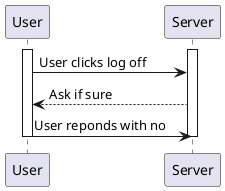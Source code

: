 @startuml
activate User
activate Server
User -> Server : User clicks log off
Server --> User : Ask if sure
User -> Server : User reponds with no
deactivate Server
deactivate User
@enduml